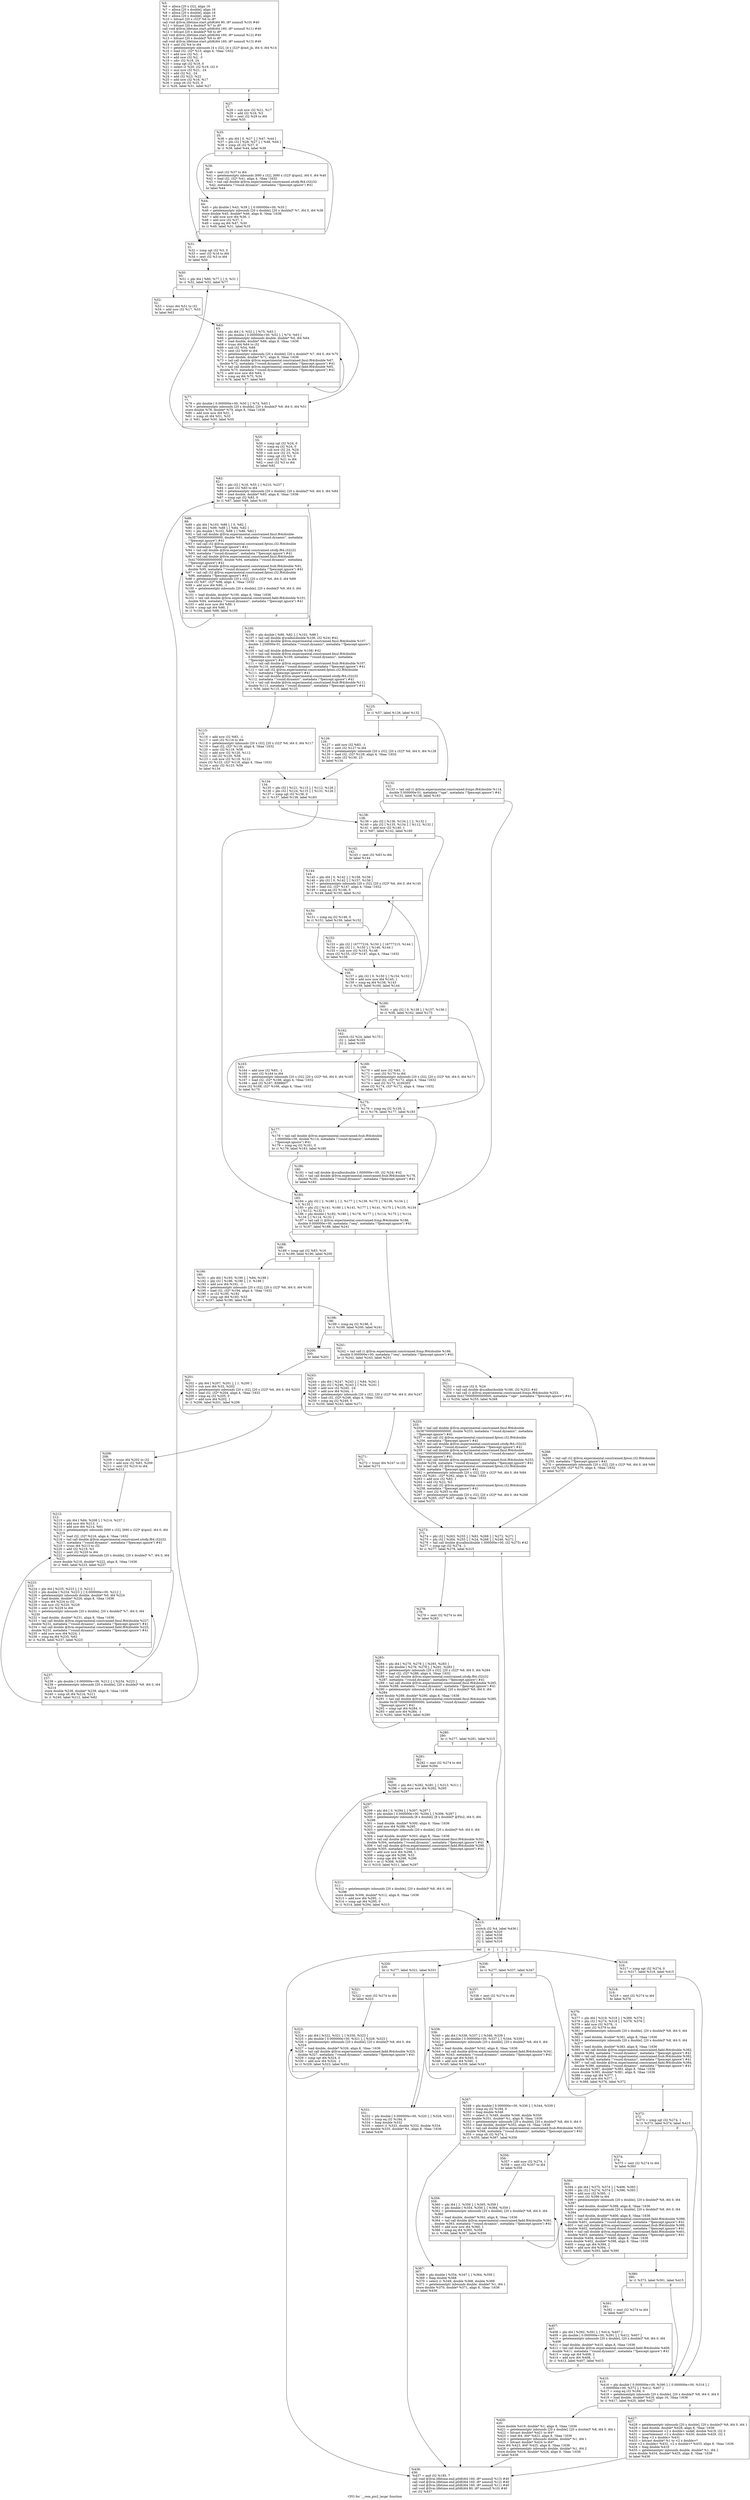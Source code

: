 digraph "CFG for '__rem_pio2_large' function" {
	label="CFG for '__rem_pio2_large' function";

	Node0x170b6f0 [shape=record,label="{%5:\l  %6 = alloca [20 x i32], align 16\l  %7 = alloca [20 x double], align 16\l  %8 = alloca [20 x double], align 16\l  %9 = alloca [20 x double], align 16\l  %10 = bitcast [20 x i32]* %6 to i8*\l  call void @llvm.lifetime.start.p0i8(i64 80, i8* nonnull %10) #40\l  %11 = bitcast [20 x double]* %7 to i8*\l  call void @llvm.lifetime.start.p0i8(i64 160, i8* nonnull %11) #40\l  %12 = bitcast [20 x double]* %8 to i8*\l  call void @llvm.lifetime.start.p0i8(i64 160, i8* nonnull %12) #40\l  %13 = bitcast [20 x double]* %9 to i8*\l  call void @llvm.lifetime.start.p0i8(i64 160, i8* nonnull %13) #40\l  %14 = sext i32 %4 to i64\l  %15 = getelementptr inbounds [4 x i32], [4 x i32]* @init_jk, i64 0, i64 %14\l  %16 = load i32, i32* %15, align 4, !tbaa !1632\l  %17 = add nsw i32 %3, -1\l  %18 = add nsw i32 %2, -3\l  %19 = sdiv i32 %18, 24\l  %20 = icmp sgt i32 %19, 0\l  %21 = select i1 %20, i32 %19, i32 0\l  %22 = mul nsw i32 %21, -24\l  %23 = add i32 %2, -24\l  %24 = add i32 %23, %22\l  %25 = add nsw i32 %16, %17\l  %26 = icmp slt i32 %25, 0\l  br i1 %26, label %31, label %27\l|{<s0>T|<s1>F}}"];
	Node0x170b6f0:s0 -> Node0x170cf80;
	Node0x170b6f0:s1 -> Node0x170cf30;
	Node0x170cf30 [shape=record,label="{%27:\l27:                                               \l  %28 = sub nsw i32 %21, %17\l  %29 = add i32 %16, %3\l  %30 = zext i32 %29 to i64\l  br label %35\l}"];
	Node0x170cf30 -> Node0x170cfd0;
	Node0x170cf80 [shape=record,label="{%31:\l31:                                               \l  %32 = icmp sgt i32 %3, 0\l  %33 = sext i32 %16 to i64\l  %34 = zext i32 %3 to i64\l  br label %50\l}"];
	Node0x170cf80 -> Node0x170d0c0;
	Node0x170cfd0 [shape=record,label="{%35:\l35:                                               \l  %36 = phi i64 [ 0, %27 ], [ %47, %44 ]\l  %37 = phi i32 [ %28, %27 ], [ %48, %44 ]\l  %38 = icmp slt i32 %37, 0\l  br i1 %38, label %44, label %39\l|{<s0>T|<s1>F}}"];
	Node0x170cfd0:s0 -> Node0x170d070;
	Node0x170cfd0:s1 -> Node0x170d020;
	Node0x170d020 [shape=record,label="{%39:\l39:                                               \l  %40 = zext i32 %37 to i64\l  %41 = getelementptr inbounds [690 x i32], [690 x i32]* @ipio2, i64 0, i64 %40\l  %42 = load i32, i32* %41, align 4, !tbaa !1632\l  %43 = tail call double @llvm.experimental.constrained.sitofp.f64.i32(i32\l... %42, metadata !\"round.dynamic\", metadata !\"fpexcept.ignore\") #41\l  br label %44\l}"];
	Node0x170d020 -> Node0x170d070;
	Node0x170d070 [shape=record,label="{%44:\l44:                                               \l  %45 = phi double [ %43, %39 ], [ 0.000000e+00, %35 ]\l  %46 = getelementptr inbounds [20 x double], [20 x double]* %7, i64 0, i64 %36\l  store double %45, double* %46, align 8, !tbaa !1636\l  %47 = add nuw nsw i64 %36, 1\l  %48 = add nsw i32 %37, 1\l  %49 = icmp eq i64 %47, %30\l  br i1 %49, label %31, label %35\l|{<s0>T|<s1>F}}"];
	Node0x170d070:s0 -> Node0x170cf80;
	Node0x170d070:s1 -> Node0x170cfd0;
	Node0x170d0c0 [shape=record,label="{%50:\l50:                                               \l  %51 = phi i64 [ %80, %77 ], [ 0, %31 ]\l  br i1 %32, label %52, label %77\l|{<s0>T|<s1>F}}"];
	Node0x170d0c0:s0 -> Node0x170d110;
	Node0x170d0c0:s1 -> Node0x170d200;
	Node0x170d110 [shape=record,label="{%52:\l52:                                               \l  %53 = trunc i64 %51 to i32\l  %54 = add nsw i32 %17, %53\l  br label %63\l}"];
	Node0x170d110 -> Node0x170d1b0;
	Node0x170d160 [shape=record,label="{%55:\l55:                                               \l  %56 = icmp sgt i32 %24, 0\l  %57 = icmp eq i32 %24, 0\l  %58 = sub nsw i32 24, %24\l  %59 = sub nsw i32 23, %24\l  %60 = icmp sgt i32 %3, 0\l  %61 = zext i32 %21 to i64\l  %62 = zext i32 %3 to i64\l  br label %82\l}"];
	Node0x170d160 -> Node0x170d250;
	Node0x170d1b0 [shape=record,label="{%63:\l63:                                               \l  %64 = phi i64 [ 0, %52 ], [ %75, %63 ]\l  %65 = phi double [ 0.000000e+00, %52 ], [ %74, %63 ]\l  %66 = getelementptr inbounds double, double* %0, i64 %64\l  %67 = load double, double* %66, align 8, !tbaa !1636\l  %68 = trunc i64 %64 to i32\l  %69 = sub i32 %54, %68\l  %70 = sext i32 %69 to i64\l  %71 = getelementptr inbounds [20 x double], [20 x double]* %7, i64 0, i64 %70\l  %72 = load double, double* %71, align 8, !tbaa !1636\l  %73 = tail call double @llvm.experimental.constrained.fmul.f64(double %67,\l... double %72, metadata !\"round.dynamic\", metadata !\"fpexcept.ignore\") #41\l  %74 = tail call double @llvm.experimental.constrained.fadd.f64(double %65,\l... double %73, metadata !\"round.dynamic\", metadata !\"fpexcept.ignore\") #41\l  %75 = add nuw nsw i64 %64, 1\l  %76 = icmp eq i64 %75, %34\l  br i1 %76, label %77, label %63\l|{<s0>T|<s1>F}}"];
	Node0x170d1b0:s0 -> Node0x170d200;
	Node0x170d1b0:s1 -> Node0x170d1b0;
	Node0x170d200 [shape=record,label="{%77:\l77:                                               \l  %78 = phi double [ 0.000000e+00, %50 ], [ %74, %63 ]\l  %79 = getelementptr inbounds [20 x double], [20 x double]* %9, i64 0, i64 %51\l  store double %78, double* %79, align 8, !tbaa !1636\l  %80 = add nuw nsw i64 %51, 1\l  %81 = icmp slt i64 %51, %33\l  br i1 %81, label %50, label %55\l|{<s0>T|<s1>F}}"];
	Node0x170d200:s0 -> Node0x170d0c0;
	Node0x170d200:s1 -> Node0x170d160;
	Node0x170d250 [shape=record,label="{%82:\l82:                                               \l  %83 = phi i32 [ %16, %55 ], [ %210, %237 ]\l  %84 = sext i32 %83 to i64\l  %85 = getelementptr inbounds [20 x double], [20 x double]* %9, i64 0, i64 %84\l  %86 = load double, double* %85, align 8, !tbaa !1636\l  %87 = icmp sgt i32 %83, 0\l  br i1 %87, label %88, label %105\l|{<s0>T|<s1>F}}"];
	Node0x170d250:s0 -> Node0x170d2a0;
	Node0x170d250:s1 -> Node0x170d2f0;
	Node0x170d2a0 [shape=record,label="{%88:\l88:                                               \l  %89 = phi i64 [ %103, %88 ], [ 0, %82 ]\l  %90 = phi i64 [ %99, %88 ], [ %84, %82 ]\l  %91 = phi double [ %102, %88 ], [ %86, %82 ]\l  %92 = tail call double @llvm.experimental.constrained.fmul.f64(double\l... 0x3E70000000000000, double %91, metadata !\"round.dynamic\", metadata\l... !\"fpexcept.ignore\") #41\l  %93 = tail call i32 @llvm.experimental.constrained.fptosi.i32.f64(double\l... %92, metadata !\"fpexcept.ignore\") #41\l  %94 = tail call double @llvm.experimental.constrained.sitofp.f64.i32(i32\l... %93, metadata !\"round.dynamic\", metadata !\"fpexcept.ignore\") #41\l  %95 = tail call double @llvm.experimental.constrained.fmul.f64(double\l... 0x4170000000000000, double %94, metadata !\"round.dynamic\", metadata\l... !\"fpexcept.ignore\") #41\l  %96 = tail call double @llvm.experimental.constrained.fsub.f64(double %91,\l... double %95, metadata !\"round.dynamic\", metadata !\"fpexcept.ignore\") #41\l  %97 = tail call i32 @llvm.experimental.constrained.fptosi.i32.f64(double\l... %96, metadata !\"fpexcept.ignore\") #41\l  %98 = getelementptr inbounds [20 x i32], [20 x i32]* %6, i64 0, i64 %89\l  store i32 %97, i32* %98, align 4, !tbaa !1632\l  %99 = add nsw i64 %90, -1\l  %100 = getelementptr inbounds [20 x double], [20 x double]* %9, i64 0, i64\l... %99\l  %101 = load double, double* %100, align 8, !tbaa !1636\l  %102 = tail call double @llvm.experimental.constrained.fadd.f64(double %101,\l... double %94, metadata !\"round.dynamic\", metadata !\"fpexcept.ignore\") #41\l  %103 = add nuw nsw i64 %89, 1\l  %104 = icmp sgt i64 %90, 1\l  br i1 %104, label %88, label %105\l|{<s0>T|<s1>F}}"];
	Node0x170d2a0:s0 -> Node0x170d2a0;
	Node0x170d2a0:s1 -> Node0x170d2f0;
	Node0x170d2f0 [shape=record,label="{%105:\l105:                                              \l  %106 = phi double [ %86, %82 ], [ %102, %88 ]\l  %107 = tail call double @scalbn(double %106, i32 %24) #42\l  %108 = tail call double @llvm.experimental.constrained.fmul.f64(double %107,\l... double 1.250000e-01, metadata !\"round.dynamic\", metadata !\"fpexcept.ignore\")\l... #41\l  %109 = tail call double @floor(double %108) #42\l  %110 = tail call double @llvm.experimental.constrained.fmul.f64(double\l... 8.000000e+00, double %109, metadata !\"round.dynamic\", metadata\l... !\"fpexcept.ignore\") #41\l  %111 = tail call double @llvm.experimental.constrained.fsub.f64(double %107,\l... double %110, metadata !\"round.dynamic\", metadata !\"fpexcept.ignore\") #41\l  %112 = tail call i32 @llvm.experimental.constrained.fptosi.i32.f64(double\l... %111, metadata !\"fpexcept.ignore\") #41\l  %113 = tail call double @llvm.experimental.constrained.sitofp.f64.i32(i32\l... %112, metadata !\"round.dynamic\", metadata !\"fpexcept.ignore\") #41\l  %114 = tail call double @llvm.experimental.constrained.fsub.f64(double %111,\l... double %113, metadata !\"round.dynamic\", metadata !\"fpexcept.ignore\") #41\l  br i1 %56, label %115, label %125\l|{<s0>T|<s1>F}}"];
	Node0x170d2f0:s0 -> Node0x170d340;
	Node0x170d2f0:s1 -> Node0x170d390;
	Node0x170d340 [shape=record,label="{%115:\l115:                                              \l  %116 = add nsw i32 %83, -1\l  %117 = sext i32 %116 to i64\l  %118 = getelementptr inbounds [20 x i32], [20 x i32]* %6, i64 0, i64 %117\l  %119 = load i32, i32* %118, align 4, !tbaa !1632\l  %120 = ashr i32 %119, %58\l  %121 = add nsw i32 %120, %112\l  %122 = shl i32 %120, %58\l  %123 = sub nsw i32 %119, %122\l  store i32 %123, i32* %118, align 4, !tbaa !1632\l  %124 = ashr i32 %123, %59\l  br label %134\l}"];
	Node0x170d340 -> Node0x170d480;
	Node0x170d390 [shape=record,label="{%125:\l125:                                              \l  br i1 %57, label %126, label %132\l|{<s0>T|<s1>F}}"];
	Node0x170d390:s0 -> Node0x170d3e0;
	Node0x170d390:s1 -> Node0x170d430;
	Node0x170d3e0 [shape=record,label="{%126:\l126:                                              \l  %127 = add nsw i32 %83, -1\l  %128 = sext i32 %127 to i64\l  %129 = getelementptr inbounds [20 x i32], [20 x i32]* %6, i64 0, i64 %128\l  %130 = load i32, i32* %129, align 4, !tbaa !1632\l  %131 = ashr i32 %130, 23\l  br label %134\l}"];
	Node0x170d3e0 -> Node0x170d480;
	Node0x170d430 [shape=record,label="{%132:\l132:                                              \l  %133 = tail call i1 @llvm.experimental.constrained.fcmps.f64(double %114,\l... double 5.000000e-01, metadata !\"oge\", metadata !\"fpexcept.ignore\") #41\l  br i1 %133, label %138, label %183\l|{<s0>T|<s1>F}}"];
	Node0x170d430:s0 -> Node0x170d4d0;
	Node0x170d430:s1 -> Node0x170d8e0;
	Node0x170d480 [shape=record,label="{%134:\l134:                                              \l  %135 = phi i32 [ %121, %115 ], [ %112, %126 ]\l  %136 = phi i32 [ %124, %115 ], [ %131, %126 ]\l  %137 = icmp sgt i32 %136, 0\l  br i1 %137, label %138, label %183\l|{<s0>T|<s1>F}}"];
	Node0x170d480:s0 -> Node0x170d4d0;
	Node0x170d480:s1 -> Node0x170d8e0;
	Node0x170d4d0 [shape=record,label="{%138:\l138:                                              \l  %139 = phi i32 [ %136, %134 ], [ 2, %132 ]\l  %140 = phi i32 [ %135, %134 ], [ %112, %132 ]\l  %141 = add nsw i32 %140, 1\l  br i1 %87, label %142, label %160\l|{<s0>T|<s1>F}}"];
	Node0x170d4d0:s0 -> Node0x170d520;
	Node0x170d4d0:s1 -> Node0x170d6b0;
	Node0x170d520 [shape=record,label="{%142:\l142:                                              \l  %143 = zext i32 %83 to i64\l  br label %144\l}"];
	Node0x170d520 -> Node0x170d570;
	Node0x170d570 [shape=record,label="{%144:\l144:                                              \l  %145 = phi i64 [ 0, %142 ], [ %158, %156 ]\l  %146 = phi i32 [ 0, %142 ], [ %157, %156 ]\l  %147 = getelementptr inbounds [20 x i32], [20 x i32]* %6, i64 0, i64 %145\l  %148 = load i32, i32* %147, align 4, !tbaa !1632\l  %149 = icmp eq i32 %146, 0\l  br i1 %149, label %150, label %152\l|{<s0>T|<s1>F}}"];
	Node0x170d570:s0 -> Node0x170d5c0;
	Node0x170d570:s1 -> Node0x170d610;
	Node0x170d5c0 [shape=record,label="{%150:\l150:                                              \l  %151 = icmp eq i32 %148, 0\l  br i1 %151, label %156, label %152\l|{<s0>T|<s1>F}}"];
	Node0x170d5c0:s0 -> Node0x170d660;
	Node0x170d5c0:s1 -> Node0x170d610;
	Node0x170d610 [shape=record,label="{%152:\l152:                                              \l  %153 = phi i32 [ 16777216, %150 ], [ 16777215, %144 ]\l  %154 = phi i32 [ 1, %150 ], [ %146, %144 ]\l  %155 = sub nsw i32 %153, %148\l  store i32 %155, i32* %147, align 4, !tbaa !1632\l  br label %156\l}"];
	Node0x170d610 -> Node0x170d660;
	Node0x170d660 [shape=record,label="{%156:\l156:                                              \l  %157 = phi i32 [ 0, %150 ], [ %154, %152 ]\l  %158 = add nuw nsw i64 %145, 1\l  %159 = icmp eq i64 %158, %143\l  br i1 %159, label %160, label %144\l|{<s0>T|<s1>F}}"];
	Node0x170d660:s0 -> Node0x170d6b0;
	Node0x170d660:s1 -> Node0x170d570;
	Node0x170d6b0 [shape=record,label="{%160:\l160:                                              \l  %161 = phi i32 [ 0, %138 ], [ %157, %156 ]\l  br i1 %56, label %162, label %175\l|{<s0>T|<s1>F}}"];
	Node0x170d6b0:s0 -> Node0x170d700;
	Node0x170d6b0:s1 -> Node0x170d7f0;
	Node0x170d700 [shape=record,label="{%162:\l162:                                              \l  switch i32 %24, label %175 [\l    i32 1, label %163\l    i32 2, label %169\l  ]\l|{<s0>def|<s1>1|<s2>2}}"];
	Node0x170d700:s0 -> Node0x170d7f0;
	Node0x170d700:s1 -> Node0x170d750;
	Node0x170d700:s2 -> Node0x170d7a0;
	Node0x170d750 [shape=record,label="{%163:\l163:                                              \l  %164 = add nsw i32 %83, -1\l  %165 = sext i32 %164 to i64\l  %166 = getelementptr inbounds [20 x i32], [20 x i32]* %6, i64 0, i64 %165\l  %167 = load i32, i32* %166, align 4, !tbaa !1632\l  %168 = and i32 %167, 8388607\l  store i32 %168, i32* %166, align 4, !tbaa !1632\l  br label %175\l}"];
	Node0x170d750 -> Node0x170d7f0;
	Node0x170d7a0 [shape=record,label="{%169:\l169:                                              \l  %170 = add nsw i32 %83, -1\l  %171 = sext i32 %170 to i64\l  %172 = getelementptr inbounds [20 x i32], [20 x i32]* %6, i64 0, i64 %171\l  %173 = load i32, i32* %172, align 4, !tbaa !1632\l  %174 = and i32 %173, 4194303\l  store i32 %174, i32* %172, align 4, !tbaa !1632\l  br label %175\l}"];
	Node0x170d7a0 -> Node0x170d7f0;
	Node0x170d7f0 [shape=record,label="{%175:\l175:                                              \l  %176 = icmp eq i32 %139, 2\l  br i1 %176, label %177, label %183\l|{<s0>T|<s1>F}}"];
	Node0x170d7f0:s0 -> Node0x170d840;
	Node0x170d7f0:s1 -> Node0x170d8e0;
	Node0x170d840 [shape=record,label="{%177:\l177:                                              \l  %178 = tail call double @llvm.experimental.constrained.fsub.f64(double\l... 1.000000e+00, double %114, metadata !\"round.dynamic\", metadata\l... !\"fpexcept.ignore\") #41\l  %179 = icmp eq i32 %161, 0\l  br i1 %179, label %183, label %180\l|{<s0>T|<s1>F}}"];
	Node0x170d840:s0 -> Node0x170d8e0;
	Node0x170d840:s1 -> Node0x170d890;
	Node0x170d890 [shape=record,label="{%180:\l180:                                              \l  %181 = tail call double @scalbn(double 1.000000e+00, i32 %24) #42\l  %182 = tail call double @llvm.experimental.constrained.fsub.f64(double %178,\l... double %181, metadata !\"round.dynamic\", metadata !\"fpexcept.ignore\") #41\l  br label %183\l}"];
	Node0x170d890 -> Node0x170d8e0;
	Node0x170d8e0 [shape=record,label="{%183:\l183:                                              \l  %184 = phi i32 [ 2, %180 ], [ 2, %177 ], [ %139, %175 ], [ %136, %134 ], [\l... 0, %132 ]\l  %185 = phi i32 [ %141, %180 ], [ %141, %177 ], [ %141, %175 ], [ %135, %134\l... ], [ %112, %132 ]\l  %186 = phi double [ %182, %180 ], [ %178, %177 ], [ %114, %175 ], [ %114,\l... %134 ], [ %114, %132 ]\l  %187 = tail call i1 @llvm.experimental.constrained.fcmp.f64(double %186,\l... double 0.000000e+00, metadata !\"oeq\", metadata !\"fpexcept.ignore\") #41\l  br i1 %187, label %188, label %241\l|{<s0>T|<s1>F}}"];
	Node0x170d8e0:s0 -> Node0x170d930;
	Node0x170d8e0:s1 -> Node0x170dc00;
	Node0x170d930 [shape=record,label="{%188:\l188:                                              \l  %189 = icmp sgt i32 %83, %16\l  br i1 %189, label %190, label %200\l|{<s0>T|<s1>F}}"];
	Node0x170d930:s0 -> Node0x170d980;
	Node0x170d930:s1 -> Node0x170da20;
	Node0x170d980 [shape=record,label="{%190:\l190:                                              \l  %191 = phi i64 [ %193, %190 ], [ %84, %188 ]\l  %192 = phi i32 [ %196, %190 ], [ 0, %188 ]\l  %193 = add nsw i64 %191, -1\l  %194 = getelementptr inbounds [20 x i32], [20 x i32]* %6, i64 0, i64 %193\l  %195 = load i32, i32* %194, align 4, !tbaa !1632\l  %196 = or i32 %195, %192\l  %197 = icmp sgt i64 %193, %33\l  br i1 %197, label %190, label %198\l|{<s0>T|<s1>F}}"];
	Node0x170d980:s0 -> Node0x170d980;
	Node0x170d980:s1 -> Node0x170d9d0;
	Node0x170d9d0 [shape=record,label="{%198:\l198:                                              \l  %199 = icmp eq i32 %196, 0\l  br i1 %199, label %200, label %241\l|{<s0>T|<s1>F}}"];
	Node0x170d9d0:s0 -> Node0x170da20;
	Node0x170d9d0:s1 -> Node0x170dc00;
	Node0x170da20 [shape=record,label="{%200:\l200:                                              \l  br label %201\l}"];
	Node0x170da20 -> Node0x170da70;
	Node0x170da70 [shape=record,label="{%201:\l201:                                              \l  %202 = phi i64 [ %207, %201 ], [ 1, %200 ]\l  %203 = sub nsw i64 %33, %202\l  %204 = getelementptr inbounds [20 x i32], [20 x i32]* %6, i64 0, i64 %203\l  %205 = load i32, i32* %204, align 4, !tbaa !1632\l  %206 = icmp eq i32 %205, 0\l  %207 = add nuw i64 %202, 1\l  br i1 %206, label %201, label %208\l|{<s0>T|<s1>F}}"];
	Node0x170da70:s0 -> Node0x170da70;
	Node0x170da70:s1 -> Node0x170dac0;
	Node0x170dac0 [shape=record,label="{%208:\l208:                                              \l  %209 = trunc i64 %202 to i32\l  %210 = add nsw i32 %83, %209\l  %211 = sext i32 %210 to i64\l  br label %212\l}"];
	Node0x170dac0 -> Node0x170db10;
	Node0x170db10 [shape=record,label="{%212:\l212:                                              \l  %213 = phi i64 [ %84, %208 ], [ %214, %237 ]\l  %214 = add nsw i64 %213, 1\l  %215 = add nsw i64 %214, %61\l  %216 = getelementptr inbounds [690 x i32], [690 x i32]* @ipio2, i64 0, i64\l... %215\l  %217 = load i32, i32* %216, align 4, !tbaa !1632\l  %218 = tail call double @llvm.experimental.constrained.sitofp.f64.i32(i32\l... %217, metadata !\"round.dynamic\", metadata !\"fpexcept.ignore\") #41\l  %219 = trunc i64 %213 to i32\l  %220 = add i32 %219, %3\l  %221 = sext i32 %220 to i64\l  %222 = getelementptr inbounds [20 x double], [20 x double]* %7, i64 0, i64\l... %221\l  store double %218, double* %222, align 8, !tbaa !1636\l  br i1 %60, label %223, label %237\l|{<s0>T|<s1>F}}"];
	Node0x170db10:s0 -> Node0x170db60;
	Node0x170db10:s1 -> Node0x170dbb0;
	Node0x170db60 [shape=record,label="{%223:\l223:                                              \l  %224 = phi i64 [ %235, %223 ], [ 0, %212 ]\l  %225 = phi double [ %234, %223 ], [ 0.000000e+00, %212 ]\l  %226 = getelementptr inbounds double, double* %0, i64 %224\l  %227 = load double, double* %226, align 8, !tbaa !1636\l  %228 = trunc i64 %224 to i32\l  %229 = sub nsw i32 %220, %228\l  %230 = sext i32 %229 to i64\l  %231 = getelementptr inbounds [20 x double], [20 x double]* %7, i64 0, i64\l... %230\l  %232 = load double, double* %231, align 8, !tbaa !1636\l  %233 = tail call double @llvm.experimental.constrained.fmul.f64(double %227,\l... double %232, metadata !\"round.dynamic\", metadata !\"fpexcept.ignore\") #41\l  %234 = tail call double @llvm.experimental.constrained.fadd.f64(double %225,\l... double %233, metadata !\"round.dynamic\", metadata !\"fpexcept.ignore\") #41\l  %235 = add nuw nsw i64 %224, 1\l  %236 = icmp eq i64 %235, %62\l  br i1 %236, label %237, label %223\l|{<s0>T|<s1>F}}"];
	Node0x170db60:s0 -> Node0x170dbb0;
	Node0x170db60:s1 -> Node0x170db60;
	Node0x170dbb0 [shape=record,label="{%237:\l237:                                              \l  %238 = phi double [ 0.000000e+00, %212 ], [ %234, %223 ]\l  %239 = getelementptr inbounds [20 x double], [20 x double]* %9, i64 0, i64\l... %214\l  store double %238, double* %239, align 8, !tbaa !1636\l  %240 = icmp slt i64 %214, %211\l  br i1 %240, label %212, label %82\l|{<s0>T|<s1>F}}"];
	Node0x170dbb0:s0 -> Node0x170db10;
	Node0x170dbb0:s1 -> Node0x170d250;
	Node0x170dc00 [shape=record,label="{%241:\l241:                                              \l  %242 = tail call i1 @llvm.experimental.constrained.fcmp.f64(double %186,\l... double 0.000000e+00, metadata !\"oeq\", metadata !\"fpexcept.ignore\") #41\l  br i1 %242, label %243, label %251\l|{<s0>T|<s1>F}}"];
	Node0x170dc00:s0 -> Node0x170dc50;
	Node0x170dc00:s1 -> Node0x170dca0;
	Node0x170dc50 [shape=record,label="{%243:\l243:                                              \l  %244 = phi i64 [ %247, %243 ], [ %84, %241 ]\l  %245 = phi i32 [ %246, %243 ], [ %24, %241 ]\l  %246 = add nsw i32 %245, -24\l  %247 = add nsw i64 %244, -1\l  %248 = getelementptr inbounds [20 x i32], [20 x i32]* %6, i64 0, i64 %247\l  %249 = load i32, i32* %248, align 4, !tbaa !1632\l  %250 = icmp eq i32 %249, 0\l  br i1 %250, label %243, label %271\l|{<s0>T|<s1>F}}"];
	Node0x170dc50:s0 -> Node0x170dc50;
	Node0x170dc50:s1 -> Node0x170dd90;
	Node0x170dca0 [shape=record,label="{%251:\l251:                                              \l  %252 = sub nsw i32 0, %24\l  %253 = tail call double @scalbn(double %186, i32 %252) #42\l  %254 = tail call i1 @llvm.experimental.constrained.fcmps.f64(double %253,\l... double 0x4170000000000000, metadata !\"oge\", metadata !\"fpexcept.ignore\") #41\l  br i1 %254, label %255, label %268\l|{<s0>T|<s1>F}}"];
	Node0x170dca0:s0 -> Node0x170dcf0;
	Node0x170dca0:s1 -> Node0x170dd40;
	Node0x170dcf0 [shape=record,label="{%255:\l255:                                              \l  %256 = tail call double @llvm.experimental.constrained.fmul.f64(double\l... 0x3E70000000000000, double %253, metadata !\"round.dynamic\", metadata\l... !\"fpexcept.ignore\") #41\l  %257 = tail call i32 @llvm.experimental.constrained.fptosi.i32.f64(double\l... %256, metadata !\"fpexcept.ignore\") #41\l  %258 = tail call double @llvm.experimental.constrained.sitofp.f64.i32(i32\l... %257, metadata !\"round.dynamic\", metadata !\"fpexcept.ignore\") #41\l  %259 = tail call double @llvm.experimental.constrained.fmul.f64(double\l... 0x4170000000000000, double %258, metadata !\"round.dynamic\", metadata\l... !\"fpexcept.ignore\") #41\l  %260 = tail call double @llvm.experimental.constrained.fsub.f64(double %253,\l... double %259, metadata !\"round.dynamic\", metadata !\"fpexcept.ignore\") #41\l  %261 = tail call i32 @llvm.experimental.constrained.fptosi.i32.f64(double\l... %260, metadata !\"fpexcept.ignore\") #41\l  %262 = getelementptr inbounds [20 x i32], [20 x i32]* %6, i64 0, i64 %84\l  store i32 %261, i32* %262, align 4, !tbaa !1632\l  %263 = add nsw i32 %83, 1\l  %264 = add i32 %22, %2\l  %265 = tail call i32 @llvm.experimental.constrained.fptosi.i32.f64(double\l... %258, metadata !\"fpexcept.ignore\") #41\l  %266 = sext i32 %263 to i64\l  %267 = getelementptr inbounds [20 x i32], [20 x i32]* %6, i64 0, i64 %266\l  store i32 %265, i32* %267, align 4, !tbaa !1632\l  br label %273\l}"];
	Node0x170dcf0 -> Node0x170dde0;
	Node0x170dd40 [shape=record,label="{%268:\l268:                                              \l  %269 = tail call i32 @llvm.experimental.constrained.fptosi.i32.f64(double\l... %253, metadata !\"fpexcept.ignore\") #41\l  %270 = getelementptr inbounds [20 x i32], [20 x i32]* %6, i64 0, i64 %84\l  store i32 %269, i32* %270, align 4, !tbaa !1632\l  br label %273\l}"];
	Node0x170dd40 -> Node0x170dde0;
	Node0x170dd90 [shape=record,label="{%271:\l271:                                              \l  %272 = trunc i64 %247 to i32\l  br label %273\l}"];
	Node0x170dd90 -> Node0x170dde0;
	Node0x170dde0 [shape=record,label="{%273:\l273:                                              \l  %274 = phi i32 [ %263, %255 ], [ %83, %268 ], [ %272, %271 ]\l  %275 = phi i32 [ %264, %255 ], [ %24, %268 ], [ %246, %271 ]\l  %276 = tail call double @scalbn(double 1.000000e+00, i32 %275) #42\l  %277 = icmp sgt i32 %274, -1\l  br i1 %277, label %278, label %315\l|{<s0>T|<s1>F}}"];
	Node0x170dde0:s0 -> Node0x170de30;
	Node0x170dde0:s1 -> Node0x170e060;
	Node0x170de30 [shape=record,label="{%278:\l278:                                              \l  %279 = zext i32 %274 to i64\l  br label %283\l}"];
	Node0x170de30 -> Node0x170df20;
	Node0x170de80 [shape=record,label="{%280:\l280:                                              \l  br i1 %277, label %281, label %315\l|{<s0>T|<s1>F}}"];
	Node0x170de80:s0 -> Node0x170ded0;
	Node0x170de80:s1 -> Node0x170e060;
	Node0x170ded0 [shape=record,label="{%281:\l281:                                              \l  %282 = zext i32 %274 to i64\l  br label %294\l}"];
	Node0x170ded0 -> Node0x170df70;
	Node0x170df20 [shape=record,label="{%283:\l283:                                              \l  %284 = phi i64 [ %279, %278 ], [ %293, %283 ]\l  %285 = phi double [ %276, %278 ], [ %291, %283 ]\l  %286 = getelementptr inbounds [20 x i32], [20 x i32]* %6, i64 0, i64 %284\l  %287 = load i32, i32* %286, align 4, !tbaa !1632\l  %288 = tail call double @llvm.experimental.constrained.sitofp.f64.i32(i32\l... %287, metadata !\"round.dynamic\", metadata !\"fpexcept.ignore\") #41\l  %289 = tail call double @llvm.experimental.constrained.fmul.f64(double %285,\l... double %288, metadata !\"round.dynamic\", metadata !\"fpexcept.ignore\") #41\l  %290 = getelementptr inbounds [20 x double], [20 x double]* %9, i64 0, i64\l... %284\l  store double %289, double* %290, align 8, !tbaa !1636\l  %291 = tail call double @llvm.experimental.constrained.fmul.f64(double %285,\l... double 0x3E70000000000000, metadata !\"round.dynamic\", metadata\l... !\"fpexcept.ignore\") #41\l  %292 = icmp sgt i64 %284, 0\l  %293 = add nsw i64 %284, -1\l  br i1 %292, label %283, label %280\l|{<s0>T|<s1>F}}"];
	Node0x170df20:s0 -> Node0x170df20;
	Node0x170df20:s1 -> Node0x170de80;
	Node0x170df70 [shape=record,label="{%294:\l294:                                              \l  %295 = phi i64 [ %282, %281 ], [ %313, %311 ]\l  %296 = sub nuw nsw i64 %282, %295\l  br label %297\l}"];
	Node0x170df70 -> Node0x170dfc0;
	Node0x170dfc0 [shape=record,label="{%297:\l297:                                              \l  %298 = phi i64 [ 0, %294 ], [ %307, %297 ]\l  %299 = phi double [ 0.000000e+00, %294 ], [ %306, %297 ]\l  %300 = getelementptr inbounds [8 x double], [8 x double]* @PIo2, i64 0, i64\l... %298\l  %301 = load double, double* %300, align 8, !tbaa !1636\l  %302 = add nsw i64 %298, %295\l  %303 = getelementptr inbounds [20 x double], [20 x double]* %9, i64 0, i64\l... %302\l  %304 = load double, double* %303, align 8, !tbaa !1636\l  %305 = tail call double @llvm.experimental.constrained.fmul.f64(double %301,\l... double %304, metadata !\"round.dynamic\", metadata !\"fpexcept.ignore\") #41\l  %306 = tail call double @llvm.experimental.constrained.fadd.f64(double %299,\l... double %305, metadata !\"round.dynamic\", metadata !\"fpexcept.ignore\") #41\l  %307 = add nuw nsw i64 %298, 1\l  %308 = icmp sge i64 %298, %33\l  %309 = icmp uge i64 %298, %296\l  %310 = or i1 %308, %309\l  br i1 %310, label %311, label %297\l|{<s0>T|<s1>F}}"];
	Node0x170dfc0:s0 -> Node0x170e010;
	Node0x170dfc0:s1 -> Node0x170dfc0;
	Node0x170e010 [shape=record,label="{%311:\l311:                                              \l  %312 = getelementptr inbounds [20 x double], [20 x double]* %8, i64 0, i64\l... %296\l  store double %306, double* %312, align 8, !tbaa !1636\l  %313 = add nsw i64 %295, -1\l  %314 = icmp sgt i64 %295, 0\l  br i1 %314, label %294, label %315\l|{<s0>T|<s1>F}}"];
	Node0x170e010:s0 -> Node0x170df70;
	Node0x170e010:s1 -> Node0x170e060;
	Node0x170e060 [shape=record,label="{%315:\l315:                                              \l  switch i32 %4, label %436 [\l    i32 0, label %320\l    i32 1, label %336\l    i32 2, label %336\l    i32 3, label %316\l  ]\l|{<s0>def|<s1>0|<s2>1|<s3>2|<s4>3}}"];
	Node0x170e060:s0 -> Node0x170e7e0;
	Node0x170e060:s1 -> Node0x170e150;
	Node0x170e060:s2 -> Node0x170e290;
	Node0x170e060:s3 -> Node0x170e290;
	Node0x170e060:s4 -> Node0x170e0b0;
	Node0x170e0b0 [shape=record,label="{%316:\l316:                                              \l  %317 = icmp sgt i32 %274, 0\l  br i1 %317, label %318, label %415\l|{<s0>T|<s1>F}}"];
	Node0x170e0b0:s0 -> Node0x170e100;
	Node0x170e0b0:s1 -> Node0x170e6f0;
	Node0x170e100 [shape=record,label="{%318:\l318:                                              \l  %319 = zext i32 %274 to i64\l  br label %376\l}"];
	Node0x170e100 -> Node0x170e560;
	Node0x170e150 [shape=record,label="{%320:\l320:                                              \l  br i1 %277, label %321, label %331\l|{<s0>T|<s1>F}}"];
	Node0x170e150:s0 -> Node0x170e1a0;
	Node0x170e150:s1 -> Node0x170e240;
	Node0x170e1a0 [shape=record,label="{%321:\l321:                                              \l  %322 = zext i32 %274 to i64\l  br label %323\l}"];
	Node0x170e1a0 -> Node0x170e1f0;
	Node0x170e1f0 [shape=record,label="{%323:\l323:                                              \l  %324 = phi i64 [ %322, %321 ], [ %330, %323 ]\l  %325 = phi double [ 0.000000e+00, %321 ], [ %328, %323 ]\l  %326 = getelementptr inbounds [20 x double], [20 x double]* %8, i64 0, i64\l... %324\l  %327 = load double, double* %326, align 8, !tbaa !1636\l  %328 = tail call double @llvm.experimental.constrained.fadd.f64(double %325,\l... double %327, metadata !\"round.dynamic\", metadata !\"fpexcept.ignore\") #41\l  %329 = icmp sgt i64 %324, 0\l  %330 = add nsw i64 %324, -1\l  br i1 %329, label %323, label %331\l|{<s0>T|<s1>F}}"];
	Node0x170e1f0:s0 -> Node0x170e1f0;
	Node0x170e1f0:s1 -> Node0x170e240;
	Node0x170e240 [shape=record,label="{%331:\l331:                                              \l  %332 = phi double [ 0.000000e+00, %320 ], [ %328, %323 ]\l  %333 = icmp eq i32 %184, 0\l  %334 = fneg double %332\l  %335 = select i1 %333, double %332, double %334\l  store double %335, double* %1, align 8, !tbaa !1636\l  br label %436\l}"];
	Node0x170e240 -> Node0x170e7e0;
	Node0x170e290 [shape=record,label="{%336:\l336:                                              \l  br i1 %277, label %337, label %347\l|{<s0>T|<s1>F}}"];
	Node0x170e290:s0 -> Node0x170e2e0;
	Node0x170e290:s1 -> Node0x170e380;
	Node0x170e2e0 [shape=record,label="{%337:\l337:                                              \l  %338 = zext i32 %274 to i64\l  br label %339\l}"];
	Node0x170e2e0 -> Node0x170e330;
	Node0x170e330 [shape=record,label="{%339:\l339:                                              \l  %340 = phi i64 [ %338, %337 ], [ %346, %339 ]\l  %341 = phi double [ 0.000000e+00, %337 ], [ %344, %339 ]\l  %342 = getelementptr inbounds [20 x double], [20 x double]* %8, i64 0, i64\l... %340\l  %343 = load double, double* %342, align 8, !tbaa !1636\l  %344 = tail call double @llvm.experimental.constrained.fadd.f64(double %341,\l... double %343, metadata !\"round.dynamic\", metadata !\"fpexcept.ignore\") #41\l  %345 = icmp sgt i64 %340, 0\l  %346 = add nsw i64 %340, -1\l  br i1 %345, label %339, label %347\l|{<s0>T|<s1>F}}"];
	Node0x170e330:s0 -> Node0x170e330;
	Node0x170e330:s1 -> Node0x170e380;
	Node0x170e380 [shape=record,label="{%347:\l347:                                              \l  %348 = phi double [ 0.000000e+00, %336 ], [ %344, %339 ]\l  %349 = icmp eq i32 %184, 0\l  %350 = fneg double %348\l  %351 = select i1 %349, double %348, double %350\l  store double %351, double* %1, align 8, !tbaa !1636\l  %352 = getelementptr inbounds [20 x double], [20 x double]* %8, i64 0, i64 0\l  %353 = load double, double* %352, align 16, !tbaa !1636\l  %354 = tail call double @llvm.experimental.constrained.fsub.f64(double %353,\l... double %348, metadata !\"round.dynamic\", metadata !\"fpexcept.ignore\") #41\l  %355 = icmp slt i32 %274, 1\l  br i1 %355, label %367, label %356\l|{<s0>T|<s1>F}}"];
	Node0x170e380:s0 -> Node0x170e470;
	Node0x170e380:s1 -> Node0x170e3d0;
	Node0x170e3d0 [shape=record,label="{%356:\l356:                                              \l  %357 = add nuw i32 %274, 1\l  %358 = zext i32 %357 to i64\l  br label %359\l}"];
	Node0x170e3d0 -> Node0x170e420;
	Node0x170e420 [shape=record,label="{%359:\l359:                                              \l  %360 = phi i64 [ 1, %356 ], [ %365, %359 ]\l  %361 = phi double [ %354, %356 ], [ %364, %359 ]\l  %362 = getelementptr inbounds [20 x double], [20 x double]* %8, i64 0, i64\l... %360\l  %363 = load double, double* %362, align 8, !tbaa !1636\l  %364 = tail call double @llvm.experimental.constrained.fadd.f64(double %361,\l... double %363, metadata !\"round.dynamic\", metadata !\"fpexcept.ignore\") #41\l  %365 = add nuw nsw i64 %360, 1\l  %366 = icmp eq i64 %365, %358\l  br i1 %366, label %367, label %359\l|{<s0>T|<s1>F}}"];
	Node0x170e420:s0 -> Node0x170e470;
	Node0x170e420:s1 -> Node0x170e420;
	Node0x170e470 [shape=record,label="{%367:\l367:                                              \l  %368 = phi double [ %354, %347 ], [ %364, %359 ]\l  %369 = fneg double %368\l  %370 = select i1 %349, double %368, double %369\l  %371 = getelementptr inbounds double, double* %1, i64 1\l  store double %370, double* %371, align 8, !tbaa !1636\l  br label %436\l}"];
	Node0x170e470 -> Node0x170e7e0;
	Node0x170e4c0 [shape=record,label="{%372:\l372:                                              \l  %373 = icmp sgt i32 %274, 1\l  br i1 %373, label %374, label %415\l|{<s0>T|<s1>F}}"];
	Node0x170e4c0:s0 -> Node0x170e510;
	Node0x170e4c0:s1 -> Node0x170e6f0;
	Node0x170e510 [shape=record,label="{%374:\l374:                                              \l  %375 = zext i32 %274 to i64\l  br label %393\l}"];
	Node0x170e510 -> Node0x170e650;
	Node0x170e560 [shape=record,label="{%376:\l376:                                              \l  %377 = phi i64 [ %319, %318 ], [ %389, %376 ]\l  %378 = phi i32 [ %274, %318 ], [ %379, %376 ]\l  %379 = add nsw i32 %378, -1\l  %380 = sext i32 %379 to i64\l  %381 = getelementptr inbounds [20 x double], [20 x double]* %8, i64 0, i64\l... %380\l  %382 = load double, double* %381, align 8, !tbaa !1636\l  %383 = getelementptr inbounds [20 x double], [20 x double]* %8, i64 0, i64\l... %377\l  %384 = load double, double* %383, align 8, !tbaa !1636\l  %385 = tail call double @llvm.experimental.constrained.fadd.f64(double %382,\l... double %384, metadata !\"round.dynamic\", metadata !\"fpexcept.ignore\") #41\l  %386 = tail call double @llvm.experimental.constrained.fsub.f64(double %382,\l... double %385, metadata !\"round.dynamic\", metadata !\"fpexcept.ignore\") #41\l  %387 = tail call double @llvm.experimental.constrained.fadd.f64(double %384,\l... double %386, metadata !\"round.dynamic\", metadata !\"fpexcept.ignore\") #41\l  store double %387, double* %383, align 8, !tbaa !1636\l  store double %385, double* %381, align 8, !tbaa !1636\l  %388 = icmp sgt i64 %377, 1\l  %389 = add nsw i64 %377, -1\l  br i1 %388, label %376, label %372\l|{<s0>T|<s1>F}}"];
	Node0x170e560:s0 -> Node0x170e560;
	Node0x170e560:s1 -> Node0x170e4c0;
	Node0x170e5b0 [shape=record,label="{%390:\l390:                                              \l  br i1 %373, label %391, label %415\l|{<s0>T|<s1>F}}"];
	Node0x170e5b0:s0 -> Node0x170e600;
	Node0x170e5b0:s1 -> Node0x170e6f0;
	Node0x170e600 [shape=record,label="{%391:\l391:                                              \l  %392 = zext i32 %274 to i64\l  br label %407\l}"];
	Node0x170e600 -> Node0x170e6a0;
	Node0x170e650 [shape=record,label="{%393:\l393:                                              \l  %394 = phi i64 [ %375, %374 ], [ %406, %393 ]\l  %395 = phi i32 [ %274, %374 ], [ %396, %393 ]\l  %396 = add nsw i32 %395, -1\l  %397 = sext i32 %396 to i64\l  %398 = getelementptr inbounds [20 x double], [20 x double]* %8, i64 0, i64\l... %397\l  %399 = load double, double* %398, align 8, !tbaa !1636\l  %400 = getelementptr inbounds [20 x double], [20 x double]* %8, i64 0, i64\l... %394\l  %401 = load double, double* %400, align 8, !tbaa !1636\l  %402 = tail call double @llvm.experimental.constrained.fadd.f64(double %399,\l... double %401, metadata !\"round.dynamic\", metadata !\"fpexcept.ignore\") #41\l  %403 = tail call double @llvm.experimental.constrained.fsub.f64(double %399,\l... double %402, metadata !\"round.dynamic\", metadata !\"fpexcept.ignore\") #41\l  %404 = tail call double @llvm.experimental.constrained.fadd.f64(double %401,\l... double %403, metadata !\"round.dynamic\", metadata !\"fpexcept.ignore\") #41\l  store double %404, double* %400, align 8, !tbaa !1636\l  store double %402, double* %398, align 8, !tbaa !1636\l  %405 = icmp sgt i64 %394, 2\l  %406 = add nsw i64 %394, -1\l  br i1 %405, label %393, label %390\l|{<s0>T|<s1>F}}"];
	Node0x170e650:s0 -> Node0x170e650;
	Node0x170e650:s1 -> Node0x170e5b0;
	Node0x170e6a0 [shape=record,label="{%407:\l407:                                              \l  %408 = phi i64 [ %392, %391 ], [ %414, %407 ]\l  %409 = phi double [ 0.000000e+00, %391 ], [ %412, %407 ]\l  %410 = getelementptr inbounds [20 x double], [20 x double]* %8, i64 0, i64\l... %408\l  %411 = load double, double* %410, align 8, !tbaa !1636\l  %412 = tail call double @llvm.experimental.constrained.fadd.f64(double %409,\l... double %411, metadata !\"round.dynamic\", metadata !\"fpexcept.ignore\") #41\l  %413 = icmp sgt i64 %408, 2\l  %414 = add nsw i64 %408, -1\l  br i1 %413, label %407, label %415\l|{<s0>T|<s1>F}}"];
	Node0x170e6a0:s0 -> Node0x170e6a0;
	Node0x170e6a0:s1 -> Node0x170e6f0;
	Node0x170e6f0 [shape=record,label="{%415:\l415:                                              \l  %416 = phi double [ 0.000000e+00, %390 ], [ 0.000000e+00, %316 ], [\l... 0.000000e+00, %372 ], [ %412, %407 ]\l  %417 = icmp eq i32 %184, 0\l  %418 = getelementptr inbounds [20 x double], [20 x double]* %8, i64 0, i64 0\l  %419 = load double, double* %418, align 16, !tbaa !1636\l  br i1 %417, label %420, label %427\l|{<s0>T|<s1>F}}"];
	Node0x170e6f0:s0 -> Node0x170e740;
	Node0x170e6f0:s1 -> Node0x170e790;
	Node0x170e740 [shape=record,label="{%420:\l420:                                              \l  store double %419, double* %1, align 8, !tbaa !1636\l  %421 = getelementptr inbounds [20 x double], [20 x double]* %8, i64 0, i64 1\l  %422 = bitcast double* %421 to i64*\l  %423 = load i64, i64* %422, align 8, !tbaa !1636\l  %424 = getelementptr inbounds double, double* %1, i64 1\l  %425 = bitcast double* %424 to i64*\l  store i64 %423, i64* %425, align 8, !tbaa !1636\l  %426 = getelementptr inbounds double, double* %1, i64 2\l  store double %416, double* %426, align 8, !tbaa !1636\l  br label %436\l}"];
	Node0x170e740 -> Node0x170e7e0;
	Node0x170e790 [shape=record,label="{%427:\l427:                                              \l  %428 = getelementptr inbounds [20 x double], [20 x double]* %8, i64 0, i64 1\l  %429 = load double, double* %428, align 8, !tbaa !1636\l  %430 = insertelement \<2 x double\> undef, double %419, i32 0\l  %431 = insertelement \<2 x double\> %430, double %429, i32 1\l  %432 = fneg \<2 x double\> %431\l  %433 = bitcast double* %1 to \<2 x double\>*\l  store \<2 x double\> %432, \<2 x double\>* %433, align 8, !tbaa !1636\l  %434 = fneg double %416\l  %435 = getelementptr inbounds double, double* %1, i64 2\l  store double %434, double* %435, align 8, !tbaa !1636\l  br label %436\l}"];
	Node0x170e790 -> Node0x170e7e0;
	Node0x170e7e0 [shape=record,label="{%436:\l436:                                              \l  %437 = and i32 %185, 7\l  call void @llvm.lifetime.end.p0i8(i64 160, i8* nonnull %13) #40\l  call void @llvm.lifetime.end.p0i8(i64 160, i8* nonnull %12) #40\l  call void @llvm.lifetime.end.p0i8(i64 160, i8* nonnull %11) #40\l  call void @llvm.lifetime.end.p0i8(i64 80, i8* nonnull %10) #40\l  ret i32 %437\l}"];
}
